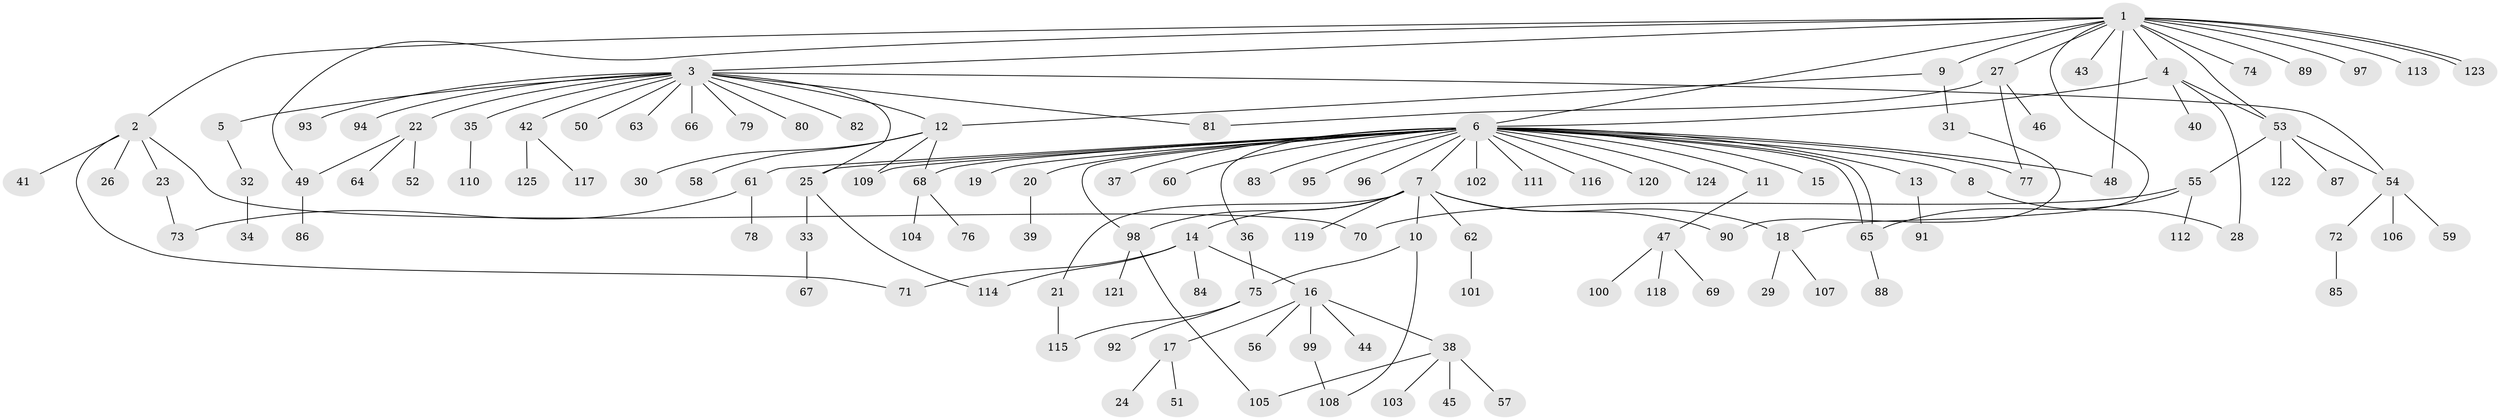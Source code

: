 // coarse degree distribution, {17: 0.022988505747126436, 6: 0.034482758620689655, 5: 0.022988505747126436, 2: 0.2413793103448276, 28: 0.011494252873563218, 9: 0.011494252873563218, 3: 0.034482758620689655, 4: 0.06896551724137931, 1: 0.5517241379310345}
// Generated by graph-tools (version 1.1) at 2025/18/03/04/25 18:18:20]
// undirected, 125 vertices, 150 edges
graph export_dot {
graph [start="1"]
  node [color=gray90,style=filled];
  1;
  2;
  3;
  4;
  5;
  6;
  7;
  8;
  9;
  10;
  11;
  12;
  13;
  14;
  15;
  16;
  17;
  18;
  19;
  20;
  21;
  22;
  23;
  24;
  25;
  26;
  27;
  28;
  29;
  30;
  31;
  32;
  33;
  34;
  35;
  36;
  37;
  38;
  39;
  40;
  41;
  42;
  43;
  44;
  45;
  46;
  47;
  48;
  49;
  50;
  51;
  52;
  53;
  54;
  55;
  56;
  57;
  58;
  59;
  60;
  61;
  62;
  63;
  64;
  65;
  66;
  67;
  68;
  69;
  70;
  71;
  72;
  73;
  74;
  75;
  76;
  77;
  78;
  79;
  80;
  81;
  82;
  83;
  84;
  85;
  86;
  87;
  88;
  89;
  90;
  91;
  92;
  93;
  94;
  95;
  96;
  97;
  98;
  99;
  100;
  101;
  102;
  103;
  104;
  105;
  106;
  107;
  108;
  109;
  110;
  111;
  112;
  113;
  114;
  115;
  116;
  117;
  118;
  119;
  120;
  121;
  122;
  123;
  124;
  125;
  1 -- 2;
  1 -- 3;
  1 -- 4;
  1 -- 6;
  1 -- 9;
  1 -- 18;
  1 -- 27;
  1 -- 43;
  1 -- 48;
  1 -- 49;
  1 -- 53;
  1 -- 74;
  1 -- 89;
  1 -- 97;
  1 -- 113;
  1 -- 123;
  1 -- 123;
  2 -- 23;
  2 -- 26;
  2 -- 41;
  2 -- 70;
  2 -- 71;
  3 -- 5;
  3 -- 12;
  3 -- 22;
  3 -- 25;
  3 -- 35;
  3 -- 42;
  3 -- 50;
  3 -- 54;
  3 -- 63;
  3 -- 66;
  3 -- 79;
  3 -- 80;
  3 -- 81;
  3 -- 82;
  3 -- 93;
  3 -- 94;
  4 -- 6;
  4 -- 28;
  4 -- 40;
  4 -- 53;
  5 -- 32;
  6 -- 7;
  6 -- 8;
  6 -- 11;
  6 -- 13;
  6 -- 15;
  6 -- 19;
  6 -- 20;
  6 -- 25;
  6 -- 36;
  6 -- 37;
  6 -- 48;
  6 -- 60;
  6 -- 61;
  6 -- 65;
  6 -- 65;
  6 -- 68;
  6 -- 77;
  6 -- 83;
  6 -- 95;
  6 -- 96;
  6 -- 98;
  6 -- 102;
  6 -- 109;
  6 -- 111;
  6 -- 116;
  6 -- 120;
  6 -- 124;
  7 -- 10;
  7 -- 14;
  7 -- 18;
  7 -- 21;
  7 -- 62;
  7 -- 90;
  7 -- 98;
  7 -- 119;
  8 -- 28;
  9 -- 12;
  9 -- 31;
  10 -- 75;
  10 -- 108;
  11 -- 47;
  12 -- 30;
  12 -- 58;
  12 -- 68;
  12 -- 109;
  13 -- 91;
  14 -- 16;
  14 -- 71;
  14 -- 84;
  14 -- 114;
  16 -- 17;
  16 -- 38;
  16 -- 44;
  16 -- 56;
  16 -- 99;
  17 -- 24;
  17 -- 51;
  18 -- 29;
  18 -- 107;
  20 -- 39;
  21 -- 115;
  22 -- 49;
  22 -- 52;
  22 -- 64;
  23 -- 73;
  25 -- 33;
  25 -- 114;
  27 -- 46;
  27 -- 77;
  27 -- 81;
  31 -- 90;
  32 -- 34;
  33 -- 67;
  35 -- 110;
  36 -- 75;
  38 -- 45;
  38 -- 57;
  38 -- 103;
  38 -- 105;
  42 -- 117;
  42 -- 125;
  47 -- 69;
  47 -- 100;
  47 -- 118;
  49 -- 86;
  53 -- 54;
  53 -- 55;
  53 -- 87;
  53 -- 122;
  54 -- 59;
  54 -- 72;
  54 -- 106;
  55 -- 65;
  55 -- 70;
  55 -- 112;
  61 -- 73;
  61 -- 78;
  62 -- 101;
  65 -- 88;
  68 -- 76;
  68 -- 104;
  72 -- 85;
  75 -- 92;
  75 -- 115;
  98 -- 105;
  98 -- 121;
  99 -- 108;
}

